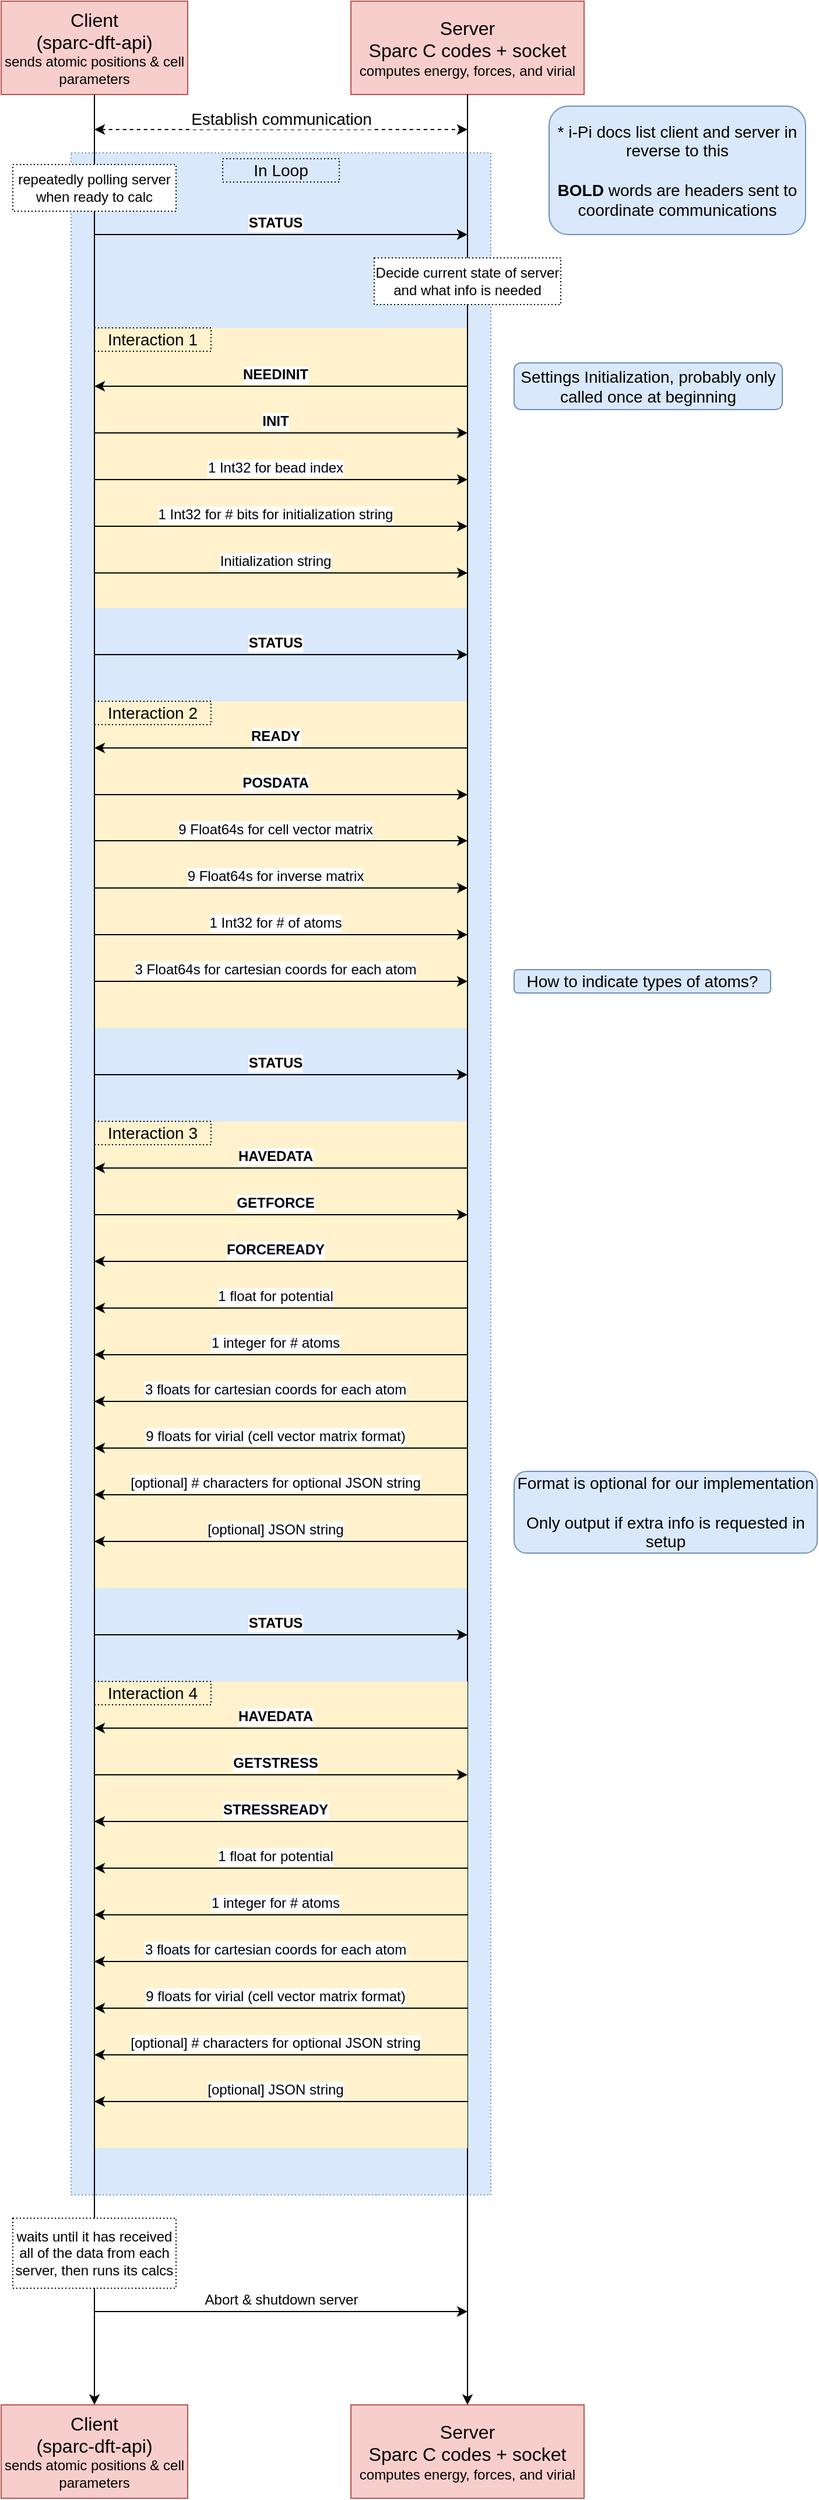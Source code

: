 <mxfile>
    <diagram id="Z7YqhpTuu6kp_KT7UC4V" name="Page-1">
        <mxGraphModel dx="646" dy="603" grid="1" gridSize="10" guides="1" tooltips="1" connect="1" arrows="1" fold="1" page="1" pageScale="1" pageWidth="850" pageHeight="1100" math="0" shadow="0">
            <root>
                <mxCell id="0"/>
                <mxCell id="1" parent="0"/>
                <mxCell id="We44I80bfApXYCCEXcoO-97" value="" style="rounded=0;whiteSpace=wrap;html=1;dashed=1;dashPattern=1 2;fontSize=12;strokeColor=#6c8ebf;fillColor=#dae8fc;" parent="1" vertex="1">
                    <mxGeometry x="140" y="170" width="360" height="1750" as="geometry"/>
                </mxCell>
                <mxCell id="We44I80bfApXYCCEXcoO-68" value="" style="rounded=0;whiteSpace=wrap;html=1;fontSize=14;fillColor=#fff2cc;strokeColor=none;" parent="1" vertex="1">
                    <mxGeometry x="160" y="1000" width="320" height="400" as="geometry"/>
                </mxCell>
                <mxCell id="We44I80bfApXYCCEXcoO-22" value="" style="rounded=0;whiteSpace=wrap;html=1;fontSize=14;fillColor=#fff2cc;strokeColor=none;" parent="1" vertex="1">
                    <mxGeometry x="160" y="320" width="320" height="240" as="geometry"/>
                </mxCell>
                <mxCell id="We44I80bfApXYCCEXcoO-2" value="&lt;font style=&quot;font-size: 16px&quot;&gt;Client &lt;br&gt;(sparc-dft-api)&lt;/font&gt;&lt;br&gt;sends atomic positions &amp;amp; cell parameters" style="text;html=1;strokeColor=#b85450;fillColor=#f8cecc;align=center;verticalAlign=middle;whiteSpace=wrap;rounded=0;" parent="1" vertex="1">
                    <mxGeometry x="80" y="40" width="160" height="80" as="geometry"/>
                </mxCell>
                <mxCell id="We44I80bfApXYCCEXcoO-4" value="&lt;font style=&quot;font-size: 16px&quot;&gt;Server&lt;br&gt;Sparc C codes + socket&lt;br&gt;&lt;/font&gt;computes energy, forces, and virial" style="text;html=1;strokeColor=#b85450;fillColor=#f8cecc;align=center;verticalAlign=middle;whiteSpace=wrap;rounded=0;" parent="1" vertex="1">
                    <mxGeometry x="380" y="40" width="200" height="80" as="geometry"/>
                </mxCell>
                <mxCell id="We44I80bfApXYCCEXcoO-7" value="" style="endArrow=classic;dashed=1;html=1;rounded=0;fontSize=14;startArrow=classic;startFill=1;endFill=1;" parent="1" edge="1">
                    <mxGeometry width="50" height="50" relative="1" as="geometry">
                        <mxPoint x="160" y="150" as="sourcePoint"/>
                        <mxPoint x="480" y="150" as="targetPoint"/>
                    </mxGeometry>
                </mxCell>
                <mxCell id="We44I80bfApXYCCEXcoO-50" value="&lt;font style=&quot;font-size: 14px&quot;&gt;Establish communication&lt;/font&gt;" style="edgeLabel;html=1;align=center;verticalAlign=middle;resizable=0;points=[];fontSize=12;" parent="We44I80bfApXYCCEXcoO-7" vertex="1" connectable="0">
                    <mxGeometry x="0.181" y="-2" relative="1" as="geometry">
                        <mxPoint x="-29" y="-11" as="offset"/>
                    </mxGeometry>
                </mxCell>
                <mxCell id="We44I80bfApXYCCEXcoO-8" value="&lt;div&gt;* i-Pi docs list client and server in reverse to this&lt;/div&gt;&lt;div&gt;&lt;br&gt;&lt;/div&gt;&lt;div&gt;&lt;b&gt;BOLD &lt;/b&gt;words are headers sent to coordinate communications&lt;br&gt;&lt;/div&gt;" style="rounded=1;whiteSpace=wrap;html=1;fontSize=14;fillColor=#dae8fc;strokeColor=#6c8ebf;" parent="1" vertex="1">
                    <mxGeometry x="550" y="130" width="220" height="110" as="geometry"/>
                </mxCell>
                <mxCell id="We44I80bfApXYCCEXcoO-26" value="&lt;font style=&quot;font-size: 16px&quot;&gt;Client &lt;br&gt;(sparc-dft-api)&lt;/font&gt;&lt;br&gt;sends atomic positions &amp;amp; cell parameters" style="text;html=1;strokeColor=#b85450;fillColor=#f8cecc;align=center;verticalAlign=middle;whiteSpace=wrap;rounded=0;" parent="1" vertex="1">
                    <mxGeometry x="80" y="2100" width="160" height="80" as="geometry"/>
                </mxCell>
                <mxCell id="We44I80bfApXYCCEXcoO-27" value="&lt;font style=&quot;font-size: 16px&quot;&gt;Server&lt;br&gt;Sparc C codes + socket&lt;br&gt;&lt;/font&gt;computes energy, forces, and virial" style="text;html=1;strokeColor=#b85450;fillColor=#f8cecc;align=center;verticalAlign=middle;whiteSpace=wrap;rounded=0;" parent="1" vertex="1">
                    <mxGeometry x="380" y="2100" width="200" height="80" as="geometry"/>
                </mxCell>
                <mxCell id="We44I80bfApXYCCEXcoO-32" value="" style="endArrow=classic;html=1;rounded=0;fontSize=14;" parent="1" edge="1">
                    <mxGeometry width="50" height="50" relative="1" as="geometry">
                        <mxPoint x="160" y="240" as="sourcePoint"/>
                        <mxPoint x="480" y="240" as="targetPoint"/>
                    </mxGeometry>
                </mxCell>
                <mxCell id="We44I80bfApXYCCEXcoO-36" value="&lt;b&gt;STATUS&lt;/b&gt;" style="edgeLabel;html=1;align=center;verticalAlign=middle;resizable=0;points=[];fontSize=12;" parent="We44I80bfApXYCCEXcoO-32" vertex="1" connectable="0">
                    <mxGeometry x="0.312" y="1" relative="1" as="geometry">
                        <mxPoint x="-55" y="-9" as="offset"/>
                    </mxGeometry>
                </mxCell>
                <mxCell id="We44I80bfApXYCCEXcoO-33" value="Interaction 1" style="text;html=1;strokeColor=default;fillColor=none;align=center;verticalAlign=middle;whiteSpace=wrap;rounded=0;fontSize=14;dashed=1;dashPattern=1 2;" parent="1" vertex="1">
                    <mxGeometry x="160" y="320" width="100" height="20" as="geometry"/>
                </mxCell>
                <mxCell id="We44I80bfApXYCCEXcoO-34" value="" style="endArrow=classic;html=1;rounded=0;fontSize=12;" parent="1" edge="1">
                    <mxGeometry width="50" height="50" relative="1" as="geometry">
                        <mxPoint x="480" y="370" as="sourcePoint"/>
                        <mxPoint x="160" y="370" as="targetPoint"/>
                    </mxGeometry>
                </mxCell>
                <mxCell id="We44I80bfApXYCCEXcoO-35" value="&lt;b&gt;NEEDINIT&lt;/b&gt;" style="edgeLabel;html=1;align=center;verticalAlign=middle;resizable=0;points=[];fontSize=12;" parent="We44I80bfApXYCCEXcoO-34" vertex="1" connectable="0">
                    <mxGeometry x="0.113" y="-4" relative="1" as="geometry">
                        <mxPoint x="13" y="-6" as="offset"/>
                    </mxGeometry>
                </mxCell>
                <mxCell id="We44I80bfApXYCCEXcoO-38" value="" style="endArrow=classic;html=1;rounded=0;fontSize=12;" parent="1" edge="1">
                    <mxGeometry width="50" height="50" relative="1" as="geometry">
                        <mxPoint x="160" y="410" as="sourcePoint"/>
                        <mxPoint x="480" y="410" as="targetPoint"/>
                    </mxGeometry>
                </mxCell>
                <mxCell id="We44I80bfApXYCCEXcoO-39" value="&lt;b&gt;INIT&lt;/b&gt;" style="edgeLabel;html=1;align=center;verticalAlign=middle;resizable=0;points=[];fontSize=12;" parent="We44I80bfApXYCCEXcoO-38" vertex="1" connectable="0">
                    <mxGeometry x="0.244" y="1" relative="1" as="geometry">
                        <mxPoint x="-44" y="-9" as="offset"/>
                    </mxGeometry>
                </mxCell>
                <mxCell id="We44I80bfApXYCCEXcoO-40" value="" style="endArrow=classic;html=1;rounded=0;fontSize=12;" parent="1" edge="1">
                    <mxGeometry width="50" height="50" relative="1" as="geometry">
                        <mxPoint x="160" y="450" as="sourcePoint"/>
                        <mxPoint x="480" y="450" as="targetPoint"/>
                    </mxGeometry>
                </mxCell>
                <mxCell id="We44I80bfApXYCCEXcoO-41" value="1 Int32 for bead index" style="edgeLabel;html=1;align=center;verticalAlign=middle;resizable=0;points=[];fontSize=12;" parent="We44I80bfApXYCCEXcoO-40" vertex="1" connectable="0">
                    <mxGeometry x="0.569" y="1" relative="1" as="geometry">
                        <mxPoint x="-96" y="-9" as="offset"/>
                    </mxGeometry>
                </mxCell>
                <mxCell id="We44I80bfApXYCCEXcoO-42" value="" style="endArrow=classic;html=1;rounded=0;fontSize=12;" parent="1" edge="1">
                    <mxGeometry width="50" height="50" relative="1" as="geometry">
                        <mxPoint x="160" y="490" as="sourcePoint"/>
                        <mxPoint x="480" y="490" as="targetPoint"/>
                    </mxGeometry>
                </mxCell>
                <mxCell id="We44I80bfApXYCCEXcoO-43" value="1 Int32 for # bits for initialization string" style="edgeLabel;html=1;align=center;verticalAlign=middle;resizable=0;points=[];fontSize=12;" parent="We44I80bfApXYCCEXcoO-42" vertex="1" connectable="0">
                    <mxGeometry x="-0.325" y="-1" relative="1" as="geometry">
                        <mxPoint x="47" y="-11" as="offset"/>
                    </mxGeometry>
                </mxCell>
                <mxCell id="We44I80bfApXYCCEXcoO-44" value="" style="endArrow=classic;html=1;rounded=0;fontSize=12;" parent="1" edge="1">
                    <mxGeometry width="50" height="50" relative="1" as="geometry">
                        <mxPoint x="160" y="530" as="sourcePoint"/>
                        <mxPoint x="480" y="530" as="targetPoint"/>
                    </mxGeometry>
                </mxCell>
                <mxCell id="We44I80bfApXYCCEXcoO-45" value="Initialization string" style="edgeLabel;html=1;align=center;verticalAlign=middle;resizable=0;points=[];fontSize=12;" parent="We44I80bfApXYCCEXcoO-44" vertex="1" connectable="0">
                    <mxGeometry x="-0.325" y="-1" relative="1" as="geometry">
                        <mxPoint x="47" y="-11" as="offset"/>
                    </mxGeometry>
                </mxCell>
                <mxCell id="We44I80bfApXYCCEXcoO-48" value="" style="endArrow=classic;html=1;rounded=0;fontSize=14;" parent="1" edge="1">
                    <mxGeometry width="50" height="50" relative="1" as="geometry">
                        <mxPoint x="160" y="600" as="sourcePoint"/>
                        <mxPoint x="480" y="600" as="targetPoint"/>
                    </mxGeometry>
                </mxCell>
                <mxCell id="We44I80bfApXYCCEXcoO-49" value="&lt;b&gt;STATUS&lt;/b&gt;" style="edgeLabel;html=1;align=center;verticalAlign=middle;resizable=0;points=[];fontSize=12;" parent="We44I80bfApXYCCEXcoO-48" vertex="1" connectable="0">
                    <mxGeometry x="0.312" y="1" relative="1" as="geometry">
                        <mxPoint x="-55" y="-9" as="offset"/>
                    </mxGeometry>
                </mxCell>
                <mxCell id="We44I80bfApXYCCEXcoO-51" value="" style="rounded=0;whiteSpace=wrap;html=1;fontSize=14;fillColor=#fff2cc;strokeColor=none;" parent="1" vertex="1">
                    <mxGeometry x="160" y="640" width="320" height="280" as="geometry"/>
                </mxCell>
                <mxCell id="We44I80bfApXYCCEXcoO-52" value="Interaction 2" style="text;html=1;strokeColor=default;fillColor=none;align=center;verticalAlign=middle;whiteSpace=wrap;rounded=0;fontSize=14;dashed=1;dashPattern=1 2;" parent="1" vertex="1">
                    <mxGeometry x="160" y="640" width="100" height="20" as="geometry"/>
                </mxCell>
                <mxCell id="We44I80bfApXYCCEXcoO-53" value="" style="endArrow=classic;html=1;rounded=0;fontSize=12;" parent="1" edge="1">
                    <mxGeometry width="50" height="50" relative="1" as="geometry">
                        <mxPoint x="480" y="680" as="sourcePoint"/>
                        <mxPoint x="160" y="680" as="targetPoint"/>
                    </mxGeometry>
                </mxCell>
                <mxCell id="We44I80bfApXYCCEXcoO-54" value="&lt;b&gt;READY&lt;/b&gt;" style="edgeLabel;html=1;align=center;verticalAlign=middle;resizable=0;points=[];fontSize=12;" parent="We44I80bfApXYCCEXcoO-53" vertex="1" connectable="0">
                    <mxGeometry x="0.113" y="-4" relative="1" as="geometry">
                        <mxPoint x="13" y="-6" as="offset"/>
                    </mxGeometry>
                </mxCell>
                <mxCell id="We44I80bfApXYCCEXcoO-55" value="" style="endArrow=classic;html=1;rounded=0;fontSize=12;" parent="1" edge="1">
                    <mxGeometry width="50" height="50" relative="1" as="geometry">
                        <mxPoint x="160" y="720" as="sourcePoint"/>
                        <mxPoint x="480" y="720" as="targetPoint"/>
                    </mxGeometry>
                </mxCell>
                <mxCell id="We44I80bfApXYCCEXcoO-56" value="&lt;b&gt;POSDATA&lt;/b&gt;" style="edgeLabel;html=1;align=center;verticalAlign=middle;resizable=0;points=[];fontSize=12;" parent="We44I80bfApXYCCEXcoO-55" vertex="1" connectable="0">
                    <mxGeometry x="0.244" y="1" relative="1" as="geometry">
                        <mxPoint x="-44" y="-9" as="offset"/>
                    </mxGeometry>
                </mxCell>
                <mxCell id="We44I80bfApXYCCEXcoO-57" value="" style="endArrow=classic;html=1;rounded=0;fontSize=12;strokeWidth=1;" parent="1" edge="1">
                    <mxGeometry width="50" height="50" relative="1" as="geometry">
                        <mxPoint x="160" y="759.5" as="sourcePoint"/>
                        <mxPoint x="480" y="759.5" as="targetPoint"/>
                    </mxGeometry>
                </mxCell>
                <mxCell id="We44I80bfApXYCCEXcoO-58" value="9 Float64s for cell vector matrix" style="edgeLabel;html=1;align=center;verticalAlign=middle;resizable=0;points=[];fontSize=12;" parent="We44I80bfApXYCCEXcoO-57" vertex="1" connectable="0">
                    <mxGeometry x="0.569" y="1" relative="1" as="geometry">
                        <mxPoint x="-96" y="-9" as="offset"/>
                    </mxGeometry>
                </mxCell>
                <mxCell id="We44I80bfApXYCCEXcoO-29" style="edgeStyle=orthogonalEdgeStyle;rounded=0;orthogonalLoop=1;jettySize=auto;html=1;fontSize=14;startArrow=none;startFill=0;endArrow=classic;endFill=1;" parent="1" source="We44I80bfApXYCCEXcoO-4" target="We44I80bfApXYCCEXcoO-27" edge="1">
                    <mxGeometry relative="1" as="geometry"/>
                </mxCell>
                <mxCell id="We44I80bfApXYCCEXcoO-47" value="Decide current state of server and what info is needed " style="rounded=0;whiteSpace=wrap;html=1;dashed=1;dashPattern=1 2;fontSize=12;" parent="1" vertex="1">
                    <mxGeometry x="400" y="260" width="160" height="40" as="geometry"/>
                </mxCell>
                <mxCell id="We44I80bfApXYCCEXcoO-59" value="" style="endArrow=classic;html=1;rounded=0;fontSize=12;strokeWidth=1;" parent="1" edge="1">
                    <mxGeometry width="50" height="50" relative="1" as="geometry">
                        <mxPoint x="160" y="800" as="sourcePoint"/>
                        <mxPoint x="480" y="800" as="targetPoint"/>
                    </mxGeometry>
                </mxCell>
                <mxCell id="We44I80bfApXYCCEXcoO-60" value="9 Float64s for inverse matrix" style="edgeLabel;html=1;align=center;verticalAlign=middle;resizable=0;points=[];fontSize=12;" parent="We44I80bfApXYCCEXcoO-59" vertex="1" connectable="0">
                    <mxGeometry x="0.569" y="1" relative="1" as="geometry">
                        <mxPoint x="-96" y="-9" as="offset"/>
                    </mxGeometry>
                </mxCell>
                <mxCell id="We44I80bfApXYCCEXcoO-61" value="" style="endArrow=classic;html=1;rounded=0;fontSize=12;strokeWidth=1;" parent="1" edge="1">
                    <mxGeometry width="50" height="50" relative="1" as="geometry">
                        <mxPoint x="160" y="840" as="sourcePoint"/>
                        <mxPoint x="480" y="840" as="targetPoint"/>
                    </mxGeometry>
                </mxCell>
                <mxCell id="We44I80bfApXYCCEXcoO-62" value="1 Int32 for # of atoms" style="edgeLabel;html=1;align=center;verticalAlign=middle;resizable=0;points=[];fontSize=12;" parent="We44I80bfApXYCCEXcoO-61" vertex="1" connectable="0">
                    <mxGeometry x="0.569" y="1" relative="1" as="geometry">
                        <mxPoint x="-96" y="-9" as="offset"/>
                    </mxGeometry>
                </mxCell>
                <mxCell id="We44I80bfApXYCCEXcoO-63" value="" style="endArrow=classic;html=1;rounded=0;fontSize=12;strokeWidth=1;" parent="1" edge="1">
                    <mxGeometry width="50" height="50" relative="1" as="geometry">
                        <mxPoint x="160" y="880" as="sourcePoint"/>
                        <mxPoint x="480" y="880" as="targetPoint"/>
                    </mxGeometry>
                </mxCell>
                <mxCell id="We44I80bfApXYCCEXcoO-64" value="3 Float64s for cartesian coords for each atom" style="edgeLabel;html=1;align=center;verticalAlign=middle;resizable=0;points=[];fontSize=12;" parent="We44I80bfApXYCCEXcoO-63" vertex="1" connectable="0">
                    <mxGeometry x="0.569" y="1" relative="1" as="geometry">
                        <mxPoint x="-96" y="-9" as="offset"/>
                    </mxGeometry>
                </mxCell>
                <mxCell id="We44I80bfApXYCCEXcoO-65" value="How to indicate types of atoms?" style="rounded=1;whiteSpace=wrap;html=1;fontSize=14;fillColor=#dae8fc;strokeColor=#6c8ebf;" parent="1" vertex="1">
                    <mxGeometry x="520" y="870" width="220" height="20" as="geometry"/>
                </mxCell>
                <mxCell id="We44I80bfApXYCCEXcoO-66" value="" style="endArrow=classic;html=1;rounded=0;fontSize=14;" parent="1" edge="1">
                    <mxGeometry width="50" height="50" relative="1" as="geometry">
                        <mxPoint x="160" y="960" as="sourcePoint"/>
                        <mxPoint x="480" y="960" as="targetPoint"/>
                    </mxGeometry>
                </mxCell>
                <mxCell id="We44I80bfApXYCCEXcoO-67" value="&lt;b&gt;STATUS&lt;/b&gt;" style="edgeLabel;html=1;align=center;verticalAlign=middle;resizable=0;points=[];fontSize=12;" parent="We44I80bfApXYCCEXcoO-66" vertex="1" connectable="0">
                    <mxGeometry x="0.312" y="1" relative="1" as="geometry">
                        <mxPoint x="-55" y="-9" as="offset"/>
                    </mxGeometry>
                </mxCell>
                <mxCell id="We44I80bfApXYCCEXcoO-69" value="Interaction 3" style="text;html=1;strokeColor=default;fillColor=none;align=center;verticalAlign=middle;whiteSpace=wrap;rounded=0;fontSize=14;dashed=1;dashPattern=1 2;" parent="1" vertex="1">
                    <mxGeometry x="160" y="1000" width="100" height="20" as="geometry"/>
                </mxCell>
                <mxCell id="We44I80bfApXYCCEXcoO-70" value="" style="endArrow=classic;html=1;rounded=0;fontSize=12;" parent="1" edge="1">
                    <mxGeometry width="50" height="50" relative="1" as="geometry">
                        <mxPoint x="480" y="1040" as="sourcePoint"/>
                        <mxPoint x="160" y="1040" as="targetPoint"/>
                    </mxGeometry>
                </mxCell>
                <mxCell id="We44I80bfApXYCCEXcoO-71" value="&lt;b&gt;HAVEDATA&lt;/b&gt;" style="edgeLabel;html=1;align=center;verticalAlign=middle;resizable=0;points=[];fontSize=12;" parent="We44I80bfApXYCCEXcoO-70" vertex="1" connectable="0">
                    <mxGeometry x="0.113" y="-4" relative="1" as="geometry">
                        <mxPoint x="13" y="-6" as="offset"/>
                    </mxGeometry>
                </mxCell>
                <mxCell id="We44I80bfApXYCCEXcoO-72" value="" style="endArrow=classic;html=1;rounded=0;fontSize=12;" parent="1" edge="1">
                    <mxGeometry width="50" height="50" relative="1" as="geometry">
                        <mxPoint x="160" y="1080" as="sourcePoint"/>
                        <mxPoint x="480" y="1080" as="targetPoint"/>
                    </mxGeometry>
                </mxCell>
                <mxCell id="We44I80bfApXYCCEXcoO-73" value="&lt;b&gt;GETFORCE&lt;/b&gt;" style="edgeLabel;html=1;align=center;verticalAlign=middle;resizable=0;points=[];fontSize=12;" parent="We44I80bfApXYCCEXcoO-72" vertex="1" connectable="0">
                    <mxGeometry x="0.244" y="1" relative="1" as="geometry">
                        <mxPoint x="-44" y="-9" as="offset"/>
                    </mxGeometry>
                </mxCell>
                <mxCell id="We44I80bfApXYCCEXcoO-76" value="" style="endArrow=none;html=1;rounded=0;fontSize=12;strokeWidth=1;startArrow=classic;startFill=1;endFill=0;" parent="1" edge="1">
                    <mxGeometry width="50" height="50" relative="1" as="geometry">
                        <mxPoint x="160" y="1160" as="sourcePoint"/>
                        <mxPoint x="480" y="1160" as="targetPoint"/>
                    </mxGeometry>
                </mxCell>
                <mxCell id="We44I80bfApXYCCEXcoO-77" value="1 float for potential" style="edgeLabel;html=1;align=center;verticalAlign=middle;resizable=0;points=[];fontSize=12;" parent="We44I80bfApXYCCEXcoO-76" vertex="1" connectable="0">
                    <mxGeometry x="0.569" y="1" relative="1" as="geometry">
                        <mxPoint x="-96" y="-9" as="offset"/>
                    </mxGeometry>
                </mxCell>
                <mxCell id="We44I80bfApXYCCEXcoO-83" value="" style="endArrow=classic;html=1;rounded=0;fontSize=12;" parent="1" edge="1">
                    <mxGeometry width="50" height="50" relative="1" as="geometry">
                        <mxPoint x="480" y="1120" as="sourcePoint"/>
                        <mxPoint x="160" y="1120" as="targetPoint"/>
                    </mxGeometry>
                </mxCell>
                <mxCell id="We44I80bfApXYCCEXcoO-84" value="&lt;b&gt;FORCEREADY&lt;/b&gt;" style="edgeLabel;html=1;align=center;verticalAlign=middle;resizable=0;points=[];fontSize=12;" parent="We44I80bfApXYCCEXcoO-83" vertex="1" connectable="0">
                    <mxGeometry x="0.113" y="-4" relative="1" as="geometry">
                        <mxPoint x="13" y="-6" as="offset"/>
                    </mxGeometry>
                </mxCell>
                <mxCell id="We44I80bfApXYCCEXcoO-85" value="" style="endArrow=none;html=1;rounded=0;fontSize=12;strokeWidth=1;startArrow=classic;startFill=1;endFill=0;" parent="1" edge="1">
                    <mxGeometry width="50" height="50" relative="1" as="geometry">
                        <mxPoint x="160" y="1200" as="sourcePoint"/>
                        <mxPoint x="480" y="1200" as="targetPoint"/>
                    </mxGeometry>
                </mxCell>
                <mxCell id="We44I80bfApXYCCEXcoO-86" value="1 integer for # atoms" style="edgeLabel;html=1;align=center;verticalAlign=middle;resizable=0;points=[];fontSize=12;" parent="We44I80bfApXYCCEXcoO-85" vertex="1" connectable="0">
                    <mxGeometry x="0.569" y="1" relative="1" as="geometry">
                        <mxPoint x="-96" y="-9" as="offset"/>
                    </mxGeometry>
                </mxCell>
                <mxCell id="We44I80bfApXYCCEXcoO-87" value="" style="endArrow=none;html=1;rounded=0;fontSize=12;strokeWidth=1;startArrow=classic;startFill=1;endFill=0;" parent="1" edge="1">
                    <mxGeometry width="50" height="50" relative="1" as="geometry">
                        <mxPoint x="160" y="1240" as="sourcePoint"/>
                        <mxPoint x="480" y="1240" as="targetPoint"/>
                    </mxGeometry>
                </mxCell>
                <mxCell id="We44I80bfApXYCCEXcoO-88" value="3 floats for cartesian coords for each atom" style="edgeLabel;html=1;align=center;verticalAlign=middle;resizable=0;points=[];fontSize=12;" parent="We44I80bfApXYCCEXcoO-87" vertex="1" connectable="0">
                    <mxGeometry x="0.569" y="1" relative="1" as="geometry">
                        <mxPoint x="-96" y="-9" as="offset"/>
                    </mxGeometry>
                </mxCell>
                <mxCell id="We44I80bfApXYCCEXcoO-89" value="" style="endArrow=none;html=1;rounded=0;fontSize=12;strokeWidth=1;startArrow=classic;startFill=1;endFill=0;" parent="1" edge="1">
                    <mxGeometry width="50" height="50" relative="1" as="geometry">
                        <mxPoint x="160" y="1280" as="sourcePoint"/>
                        <mxPoint x="480" y="1280" as="targetPoint"/>
                    </mxGeometry>
                </mxCell>
                <mxCell id="We44I80bfApXYCCEXcoO-90" value="9 floats for virial (cell vector matrix format)" style="edgeLabel;html=1;align=center;verticalAlign=middle;resizable=0;points=[];fontSize=12;" parent="We44I80bfApXYCCEXcoO-89" vertex="1" connectable="0">
                    <mxGeometry x="0.569" y="1" relative="1" as="geometry">
                        <mxPoint x="-96" y="-9" as="offset"/>
                    </mxGeometry>
                </mxCell>
                <mxCell id="We44I80bfApXYCCEXcoO-91" value="" style="endArrow=none;html=1;rounded=0;fontSize=12;strokeWidth=1;startArrow=classic;startFill=1;endFill=0;" parent="1" edge="1">
                    <mxGeometry width="50" height="50" relative="1" as="geometry">
                        <mxPoint x="160" y="1320" as="sourcePoint"/>
                        <mxPoint x="480" y="1320" as="targetPoint"/>
                    </mxGeometry>
                </mxCell>
                <mxCell id="We44I80bfApXYCCEXcoO-92" value="[optional] # characters for optional JSON string" style="edgeLabel;html=1;align=center;verticalAlign=middle;resizable=0;points=[];fontSize=12;" parent="We44I80bfApXYCCEXcoO-91" vertex="1" connectable="0">
                    <mxGeometry x="0.569" y="1" relative="1" as="geometry">
                        <mxPoint x="-96" y="-9" as="offset"/>
                    </mxGeometry>
                </mxCell>
                <mxCell id="We44I80bfApXYCCEXcoO-93" value="&lt;div&gt;Format is optional for our implementation&lt;/div&gt;&lt;div&gt;&lt;br&gt;&lt;/div&gt;&lt;div&gt;Only output if extra info is requested in setup&lt;br&gt;&lt;/div&gt;" style="rounded=1;whiteSpace=wrap;html=1;fontSize=14;fillColor=#dae8fc;strokeColor=#6c8ebf;" parent="1" vertex="1">
                    <mxGeometry x="520" y="1300" width="260" height="70" as="geometry"/>
                </mxCell>
                <mxCell id="We44I80bfApXYCCEXcoO-94" value="" style="endArrow=none;html=1;rounded=0;fontSize=12;strokeWidth=1;startArrow=classic;startFill=1;endFill=0;" parent="1" edge="1">
                    <mxGeometry width="50" height="50" relative="1" as="geometry">
                        <mxPoint x="160" y="1360" as="sourcePoint"/>
                        <mxPoint x="480" y="1360" as="targetPoint"/>
                    </mxGeometry>
                </mxCell>
                <mxCell id="We44I80bfApXYCCEXcoO-95" value="[optional] JSON string" style="edgeLabel;html=1;align=center;verticalAlign=middle;resizable=0;points=[];fontSize=12;" parent="We44I80bfApXYCCEXcoO-94" vertex="1" connectable="0">
                    <mxGeometry x="0.569" y="1" relative="1" as="geometry">
                        <mxPoint x="-96" y="-9" as="offset"/>
                    </mxGeometry>
                </mxCell>
                <mxCell id="We44I80bfApXYCCEXcoO-100" value="In Loop" style="text;html=1;strokeColor=default;fillColor=none;align=center;verticalAlign=middle;whiteSpace=wrap;rounded=0;fontSize=14;dashed=1;dashPattern=1 2;" parent="1" vertex="1">
                    <mxGeometry x="270" y="175" width="100" height="20" as="geometry"/>
                </mxCell>
                <mxCell id="We44I80bfApXYCCEXcoO-101" value="" style="endArrow=classic;html=1;rounded=0;fontSize=12;strokeWidth=1;" parent="1" edge="1">
                    <mxGeometry width="50" height="50" relative="1" as="geometry">
                        <mxPoint x="160" y="2020" as="sourcePoint"/>
                        <mxPoint x="480" y="2020" as="targetPoint"/>
                    </mxGeometry>
                </mxCell>
                <mxCell id="We44I80bfApXYCCEXcoO-102" value="Abort &amp;amp; shutdown server" style="edgeLabel;html=1;align=center;verticalAlign=middle;resizable=0;points=[];fontSize=12;" parent="We44I80bfApXYCCEXcoO-101" vertex="1" connectable="0">
                    <mxGeometry x="0.294" y="2" relative="1" as="geometry">
                        <mxPoint x="-47" y="-8" as="offset"/>
                    </mxGeometry>
                </mxCell>
                <mxCell id="We44I80bfApXYCCEXcoO-103" value="" style="rounded=0;whiteSpace=wrap;html=1;fontSize=14;fillColor=#fff2cc;strokeColor=none;" parent="1" vertex="1">
                    <mxGeometry x="160" y="1480" width="320" height="400" as="geometry"/>
                </mxCell>
                <mxCell id="We44I80bfApXYCCEXcoO-104" value="" style="endArrow=classic;html=1;rounded=0;fontSize=14;" parent="1" edge="1">
                    <mxGeometry width="50" height="50" relative="1" as="geometry">
                        <mxPoint x="160" y="1440" as="sourcePoint"/>
                        <mxPoint x="480" y="1440" as="targetPoint"/>
                    </mxGeometry>
                </mxCell>
                <mxCell id="We44I80bfApXYCCEXcoO-105" value="&lt;b&gt;STATUS&lt;/b&gt;" style="edgeLabel;html=1;align=center;verticalAlign=middle;resizable=0;points=[];fontSize=12;" parent="We44I80bfApXYCCEXcoO-104" vertex="1" connectable="0">
                    <mxGeometry x="0.312" y="1" relative="1" as="geometry">
                        <mxPoint x="-55" y="-9" as="offset"/>
                    </mxGeometry>
                </mxCell>
                <mxCell id="We44I80bfApXYCCEXcoO-106" value="Interaction 4" style="text;html=1;strokeColor=default;fillColor=none;align=center;verticalAlign=middle;whiteSpace=wrap;rounded=0;fontSize=14;dashed=1;dashPattern=1 2;" parent="1" vertex="1">
                    <mxGeometry x="160" y="1480" width="100" height="20" as="geometry"/>
                </mxCell>
                <mxCell id="We44I80bfApXYCCEXcoO-107" value="" style="endArrow=classic;html=1;rounded=0;fontSize=12;" parent="1" edge="1">
                    <mxGeometry width="50" height="50" relative="1" as="geometry">
                        <mxPoint x="480" y="1520" as="sourcePoint"/>
                        <mxPoint x="160" y="1520" as="targetPoint"/>
                    </mxGeometry>
                </mxCell>
                <mxCell id="We44I80bfApXYCCEXcoO-108" value="&lt;b&gt;HAVEDATA&lt;/b&gt;" style="edgeLabel;html=1;align=center;verticalAlign=middle;resizable=0;points=[];fontSize=12;" parent="We44I80bfApXYCCEXcoO-107" vertex="1" connectable="0">
                    <mxGeometry x="0.113" y="-4" relative="1" as="geometry">
                        <mxPoint x="13" y="-6" as="offset"/>
                    </mxGeometry>
                </mxCell>
                <mxCell id="We44I80bfApXYCCEXcoO-109" value="" style="endArrow=classic;html=1;rounded=0;fontSize=12;" parent="1" edge="1">
                    <mxGeometry width="50" height="50" relative="1" as="geometry">
                        <mxPoint x="160" y="1560" as="sourcePoint"/>
                        <mxPoint x="480" y="1560" as="targetPoint"/>
                    </mxGeometry>
                </mxCell>
                <mxCell id="We44I80bfApXYCCEXcoO-110" value="&lt;b&gt;GETSTRESS&lt;/b&gt;" style="edgeLabel;html=1;align=center;verticalAlign=middle;resizable=0;points=[];fontSize=12;" parent="We44I80bfApXYCCEXcoO-109" vertex="1" connectable="0">
                    <mxGeometry x="0.244" y="1" relative="1" as="geometry">
                        <mxPoint x="-44" y="-9" as="offset"/>
                    </mxGeometry>
                </mxCell>
                <mxCell id="We44I80bfApXYCCEXcoO-111" value="" style="endArrow=none;html=1;rounded=0;fontSize=12;strokeWidth=1;startArrow=classic;startFill=1;endFill=0;" parent="1" edge="1">
                    <mxGeometry width="50" height="50" relative="1" as="geometry">
                        <mxPoint x="160" y="1640" as="sourcePoint"/>
                        <mxPoint x="480" y="1640" as="targetPoint"/>
                    </mxGeometry>
                </mxCell>
                <mxCell id="We44I80bfApXYCCEXcoO-112" value="1 float for potential" style="edgeLabel;html=1;align=center;verticalAlign=middle;resizable=0;points=[];fontSize=12;" parent="We44I80bfApXYCCEXcoO-111" vertex="1" connectable="0">
                    <mxGeometry x="0.569" y="1" relative="1" as="geometry">
                        <mxPoint x="-96" y="-9" as="offset"/>
                    </mxGeometry>
                </mxCell>
                <mxCell id="We44I80bfApXYCCEXcoO-113" value="" style="endArrow=classic;html=1;rounded=0;fontSize=12;" parent="1" edge="1">
                    <mxGeometry width="50" height="50" relative="1" as="geometry">
                        <mxPoint x="480" y="1600" as="sourcePoint"/>
                        <mxPoint x="160" y="1600" as="targetPoint"/>
                    </mxGeometry>
                </mxCell>
                <mxCell id="We44I80bfApXYCCEXcoO-114" value="&lt;b&gt;STRESSREADY&lt;/b&gt;" style="edgeLabel;html=1;align=center;verticalAlign=middle;resizable=0;points=[];fontSize=12;" parent="We44I80bfApXYCCEXcoO-113" vertex="1" connectable="0">
                    <mxGeometry x="0.113" y="-4" relative="1" as="geometry">
                        <mxPoint x="13" y="-6" as="offset"/>
                    </mxGeometry>
                </mxCell>
                <mxCell id="We44I80bfApXYCCEXcoO-115" value="" style="endArrow=none;html=1;rounded=0;fontSize=12;strokeWidth=1;startArrow=classic;startFill=1;endFill=0;" parent="1" edge="1">
                    <mxGeometry width="50" height="50" relative="1" as="geometry">
                        <mxPoint x="160" y="1680" as="sourcePoint"/>
                        <mxPoint x="480" y="1680" as="targetPoint"/>
                    </mxGeometry>
                </mxCell>
                <mxCell id="We44I80bfApXYCCEXcoO-116" value="1 integer for # atoms" style="edgeLabel;html=1;align=center;verticalAlign=middle;resizable=0;points=[];fontSize=12;" parent="We44I80bfApXYCCEXcoO-115" vertex="1" connectable="0">
                    <mxGeometry x="0.569" y="1" relative="1" as="geometry">
                        <mxPoint x="-96" y="-9" as="offset"/>
                    </mxGeometry>
                </mxCell>
                <mxCell id="We44I80bfApXYCCEXcoO-117" value="" style="endArrow=none;html=1;rounded=0;fontSize=12;strokeWidth=1;startArrow=classic;startFill=1;endFill=0;" parent="1" edge="1">
                    <mxGeometry width="50" height="50" relative="1" as="geometry">
                        <mxPoint x="160" y="1720" as="sourcePoint"/>
                        <mxPoint x="480" y="1720" as="targetPoint"/>
                    </mxGeometry>
                </mxCell>
                <mxCell id="We44I80bfApXYCCEXcoO-118" value="3 floats for cartesian coords for each atom" style="edgeLabel;html=1;align=center;verticalAlign=middle;resizable=0;points=[];fontSize=12;" parent="We44I80bfApXYCCEXcoO-117" vertex="1" connectable="0">
                    <mxGeometry x="0.569" y="1" relative="1" as="geometry">
                        <mxPoint x="-96" y="-9" as="offset"/>
                    </mxGeometry>
                </mxCell>
                <mxCell id="We44I80bfApXYCCEXcoO-119" value="" style="endArrow=none;html=1;rounded=0;fontSize=12;strokeWidth=1;startArrow=classic;startFill=1;endFill=0;" parent="1" edge="1">
                    <mxGeometry width="50" height="50" relative="1" as="geometry">
                        <mxPoint x="160" y="1760" as="sourcePoint"/>
                        <mxPoint x="480" y="1760" as="targetPoint"/>
                    </mxGeometry>
                </mxCell>
                <mxCell id="We44I80bfApXYCCEXcoO-120" value="9 floats for virial (cell vector matrix format)" style="edgeLabel;html=1;align=center;verticalAlign=middle;resizable=0;points=[];fontSize=12;" parent="We44I80bfApXYCCEXcoO-119" vertex="1" connectable="0">
                    <mxGeometry x="0.569" y="1" relative="1" as="geometry">
                        <mxPoint x="-96" y="-9" as="offset"/>
                    </mxGeometry>
                </mxCell>
                <mxCell id="We44I80bfApXYCCEXcoO-121" value="" style="endArrow=none;html=1;rounded=0;fontSize=12;strokeWidth=1;startArrow=classic;startFill=1;endFill=0;" parent="1" edge="1">
                    <mxGeometry width="50" height="50" relative="1" as="geometry">
                        <mxPoint x="160" y="1800" as="sourcePoint"/>
                        <mxPoint x="480" y="1800" as="targetPoint"/>
                    </mxGeometry>
                </mxCell>
                <mxCell id="We44I80bfApXYCCEXcoO-122" value="[optional] # characters for optional JSON string" style="edgeLabel;html=1;align=center;verticalAlign=middle;resizable=0;points=[];fontSize=12;" parent="We44I80bfApXYCCEXcoO-121" vertex="1" connectable="0">
                    <mxGeometry x="0.569" y="1" relative="1" as="geometry">
                        <mxPoint x="-96" y="-9" as="offset"/>
                    </mxGeometry>
                </mxCell>
                <mxCell id="We44I80bfApXYCCEXcoO-123" value="" style="endArrow=none;html=1;rounded=0;fontSize=12;strokeWidth=1;startArrow=classic;startFill=1;endFill=0;" parent="1" edge="1">
                    <mxGeometry width="50" height="50" relative="1" as="geometry">
                        <mxPoint x="160" y="1840" as="sourcePoint"/>
                        <mxPoint x="480" y="1840" as="targetPoint"/>
                    </mxGeometry>
                </mxCell>
                <mxCell id="We44I80bfApXYCCEXcoO-124" value="[optional] JSON string" style="edgeLabel;html=1;align=center;verticalAlign=middle;resizable=0;points=[];fontSize=12;" parent="We44I80bfApXYCCEXcoO-123" vertex="1" connectable="0">
                    <mxGeometry x="0.569" y="1" relative="1" as="geometry">
                        <mxPoint x="-96" y="-9" as="offset"/>
                    </mxGeometry>
                </mxCell>
                <mxCell id="We44I80bfApXYCCEXcoO-125" value="Settings Initialization, probably only called once at beginning" style="rounded=1;whiteSpace=wrap;html=1;fontSize=14;fillColor=#dae8fc;strokeColor=#6c8ebf;" parent="1" vertex="1">
                    <mxGeometry x="520" y="350" width="230" height="40" as="geometry"/>
                </mxCell>
                <mxCell id="We44I80bfApXYCCEXcoO-28" style="edgeStyle=orthogonalEdgeStyle;rounded=0;orthogonalLoop=1;jettySize=auto;html=1;entryX=0.5;entryY=0;entryDx=0;entryDy=0;fontSize=14;startArrow=none;startFill=0;endArrow=classic;endFill=1;" parent="1" source="We44I80bfApXYCCEXcoO-2" target="We44I80bfApXYCCEXcoO-26" edge="1">
                    <mxGeometry relative="1" as="geometry"/>
                </mxCell>
                <mxCell id="We44I80bfApXYCCEXcoO-46" value="repeatedly polling server when ready to calc" style="rounded=0;whiteSpace=wrap;html=1;dashed=1;dashPattern=1 2;fontSize=12;" parent="1" vertex="1">
                    <mxGeometry x="90" y="180" width="140" height="40" as="geometry"/>
                </mxCell>
                <mxCell id="We44I80bfApXYCCEXcoO-96" value="&lt;div&gt;waits until it has received all of the data from each server, then runs its calcs&lt;br&gt;&lt;/div&gt;" style="rounded=0;whiteSpace=wrap;html=1;fontSize=12;shadow=0;perimeterSpacing=0;dashed=1;dashPattern=1 2;" parent="1" vertex="1">
                    <mxGeometry x="90" y="1940" width="140" height="60" as="geometry"/>
                </mxCell>
            </root>
        </mxGraphModel>
    </diagram>
</mxfile>